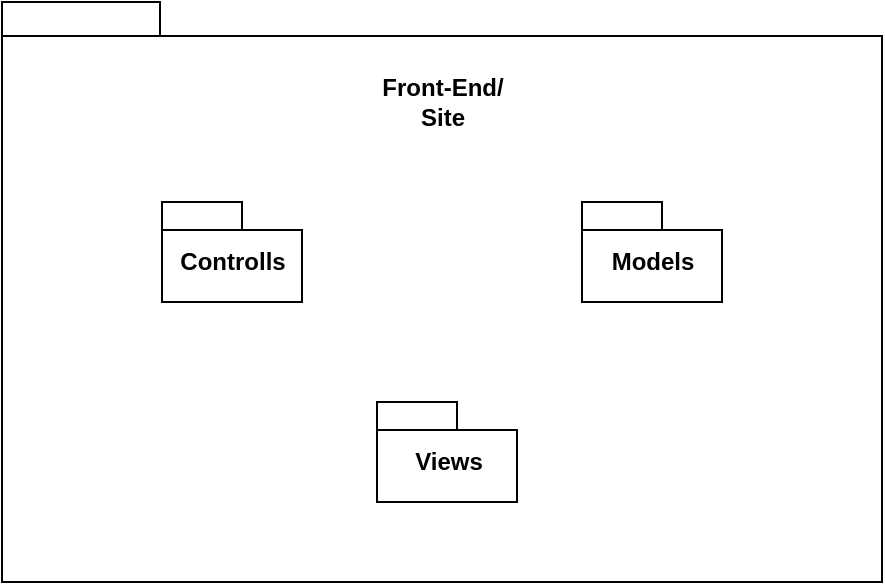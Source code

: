 <mxfile version="12.7.3" type="device"><diagram id="Tvisqv43i3-fDX5mD0om" name="Page-1"><mxGraphModel dx="768" dy="410" grid="1" gridSize="10" guides="1" tooltips="1" connect="1" arrows="1" fold="1" page="1" pageScale="1" pageWidth="827" pageHeight="1169" math="0" shadow="0"><root><mxCell id="0"/><mxCell id="1" parent="0"/><mxCell id="a-sa9loXYg4UNu4osPHY-1" value="" style="shape=folder;fontStyle=1;spacingTop=10;tabWidth=79;tabHeight=17;tabPosition=left;html=1;" vertex="1" parent="1"><mxGeometry x="140" y="60" width="440" height="290" as="geometry"/></mxCell><mxCell id="a-sa9loXYg4UNu4osPHY-2" value="&lt;b&gt;Front-End/ Site&lt;/b&gt;" style="text;html=1;strokeColor=none;fillColor=none;align=center;verticalAlign=middle;whiteSpace=wrap;rounded=0;" vertex="1" parent="1"><mxGeometry x="327.5" y="100" width="65" height="20" as="geometry"/></mxCell><mxCell id="a-sa9loXYg4UNu4osPHY-3" value="Controlls" style="shape=folder;fontStyle=1;spacingTop=10;tabWidth=40;tabHeight=14;tabPosition=left;html=1;" vertex="1" parent="1"><mxGeometry x="220" y="160" width="70" height="50" as="geometry"/></mxCell><mxCell id="a-sa9loXYg4UNu4osPHY-4" value="Views" style="shape=folder;fontStyle=1;spacingTop=10;tabWidth=40;tabHeight=14;tabPosition=left;html=1;" vertex="1" parent="1"><mxGeometry x="327.5" y="260" width="70" height="50" as="geometry"/></mxCell><mxCell id="a-sa9loXYg4UNu4osPHY-5" value="Models" style="shape=folder;fontStyle=1;spacingTop=10;tabWidth=40;tabHeight=14;tabPosition=left;html=1;" vertex="1" parent="1"><mxGeometry x="430" y="160" width="70" height="50" as="geometry"/></mxCell></root></mxGraphModel></diagram></mxfile>